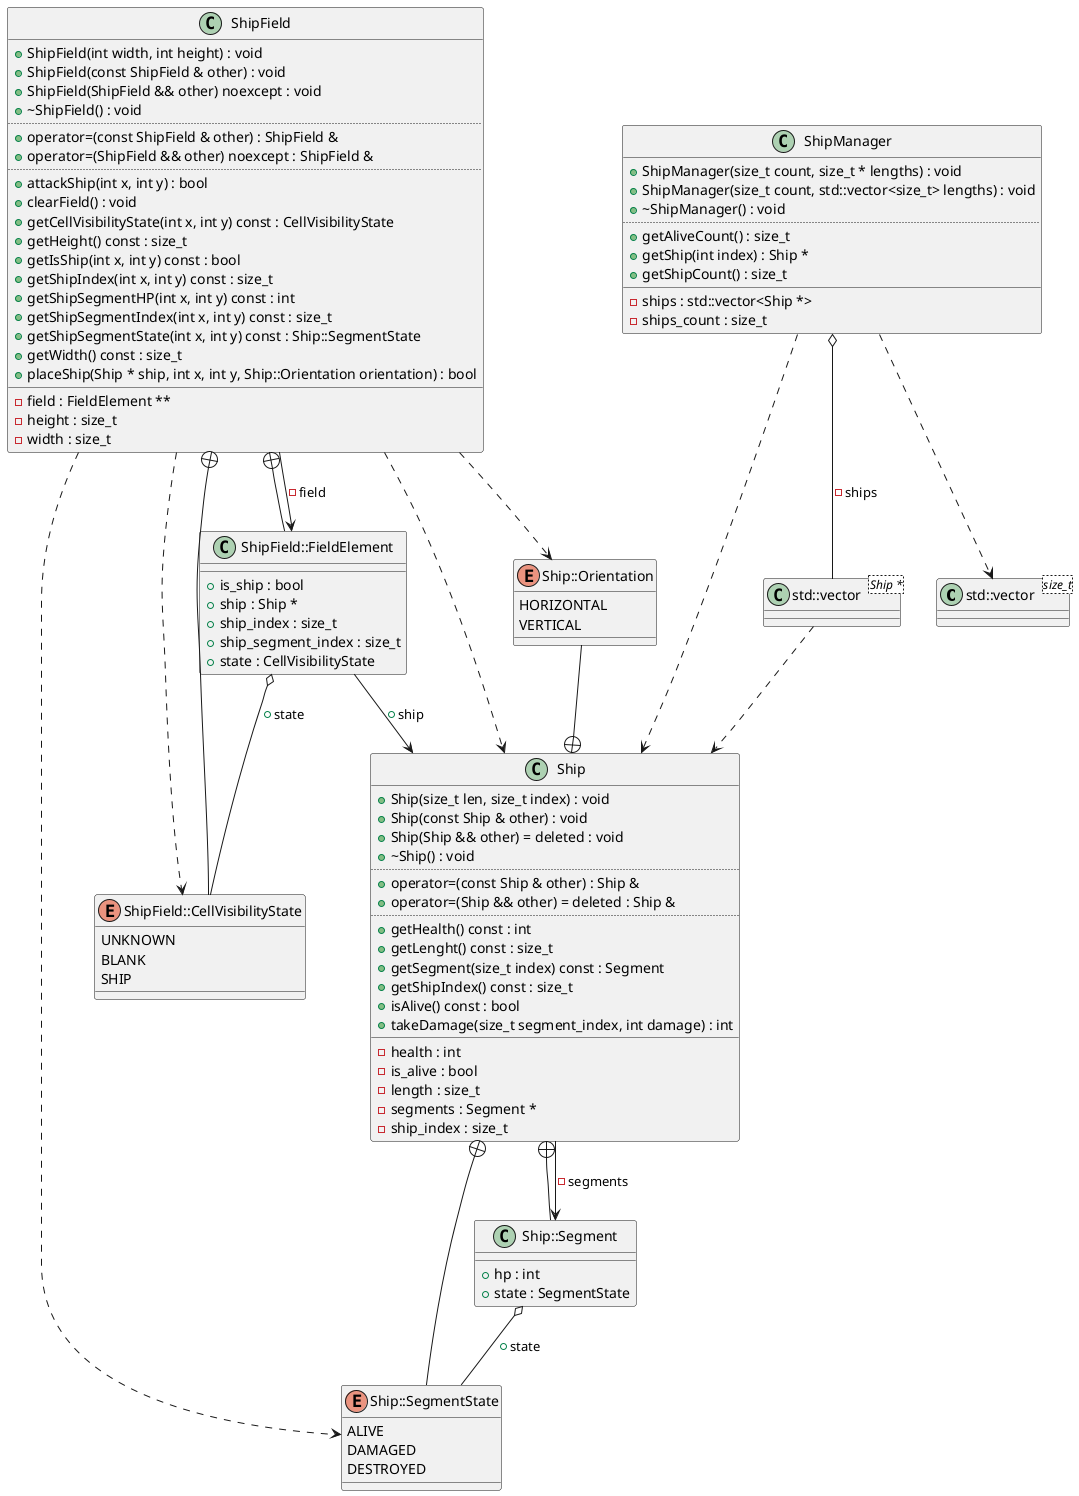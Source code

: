 @startuml
class "std::vector<size_t>" as C_0009048762651940375792
class C_0009048762651940375792 {
__
}
class "std::vector<Ship *>" as C_0007462257846685508834
class C_0007462257846685508834 {
__
}
class "Ship" as C_0014529657433315016423
class C_0014529657433315016423 {
+Ship(size_t len, size_t index) : void
+Ship(const Ship & other) : void
+Ship(Ship && other) = deleted : void
+~Ship() : void
..
+operator=(const Ship & other) : Ship &
+operator=(Ship && other) = deleted : Ship &
..
+getHealth() const : int
+getLenght() const : size_t
+getSegment(size_t index) const : Segment
+getShipIndex() const : size_t
+isAlive() const : bool
+takeDamage(size_t segment_index, int damage) : int
__
-health : int
-is_alive : bool
-length : size_t
-segments : Segment *
-ship_index : size_t
}
enum "Ship::SegmentState" as C_0016593760204207859148
enum C_0016593760204207859148 {
ALIVE
DAMAGED
DESTROYED
}
class "Ship::Segment" as C_0000674658759292391449
class C_0000674658759292391449 {
__
+hp : int
+state : SegmentState
}
enum "Ship::Orientation" as C_0015200704647938469073
enum C_0015200704647938469073 {
HORIZONTAL
VERTICAL
}
class "ShipField" as C_0003843296779074973901
class C_0003843296779074973901 {
+ShipField(int width, int height) : void
+ShipField(const ShipField & other) : void
+ShipField(ShipField && other) noexcept : void
+~ShipField() : void
..
+operator=(const ShipField & other) : ShipField &
+operator=(ShipField && other) noexcept : ShipField &
..
+attackShip(int x, int y) : bool
+clearField() : void
+getCellVisibilityState(int x, int y) const : CellVisibilityState
+getHeight() const : size_t
+getIsShip(int x, int y) const : bool
+getShipIndex(int x, int y) const : size_t
+getShipSegmentHP(int x, int y) const : int
+getShipSegmentIndex(int x, int y) const : size_t
+getShipSegmentState(int x, int y) const : Ship::SegmentState
+getWidth() const : size_t
+placeShip(Ship * ship, int x, int y, Ship::Orientation orientation) : bool
__
-field : FieldElement **
-height : size_t
-width : size_t
}
enum "ShipField::CellVisibilityState" as C_0014337503322603405869
enum C_0014337503322603405869 {
UNKNOWN
BLANK
SHIP
}
class "ShipField::FieldElement" as C_0000316359785794417378
class C_0000316359785794417378 {
__
+is_ship : bool
+ship : Ship *
+ship_index : size_t
+ship_segment_index : size_t
+state : CellVisibilityState
}
class "ShipManager" as C_0017499122254539489506
class C_0017499122254539489506 {
+ShipManager(size_t count, size_t * lengths) : void
+ShipManager(size_t count, std::vector<size_t> lengths) : void
+~ShipManager() : void
..
+getAliveCount() : size_t
+getShip(int index) : Ship *
+getShipCount() : size_t
__
-ships : std::vector<Ship *>
-ships_count : size_t
}
C_0007462257846685508834 ..> C_0014529657433315016423
C_0014529657433315016423 --> C_0000674658759292391449 : -segments
C_0016593760204207859148 --+ C_0014529657433315016423
C_0000674658759292391449 --+ C_0014529657433315016423
C_0000674658759292391449 o-- C_0016593760204207859148 : +state
C_0015200704647938469073 --+ C_0014529657433315016423
C_0003843296779074973901 ..> C_0014337503322603405869
C_0003843296779074973901 ..> C_0016593760204207859148
C_0003843296779074973901 ..> C_0014529657433315016423
C_0003843296779074973901 ..> C_0015200704647938469073
C_0003843296779074973901 --> C_0000316359785794417378 : -field
C_0014337503322603405869 --+ C_0003843296779074973901
C_0000316359785794417378 --+ C_0003843296779074973901
C_0000316359785794417378 o-- C_0014337503322603405869 : +state
C_0000316359785794417378 --> C_0014529657433315016423 : +ship
C_0017499122254539489506 ..> C_0009048762651940375792
C_0017499122254539489506 ..> C_0014529657433315016423
C_0017499122254539489506 o-- C_0007462257846685508834 : -ships

'Generated with clang-uml, version 0.5.5
'LLVM version clang version 18.1.8
@enduml
